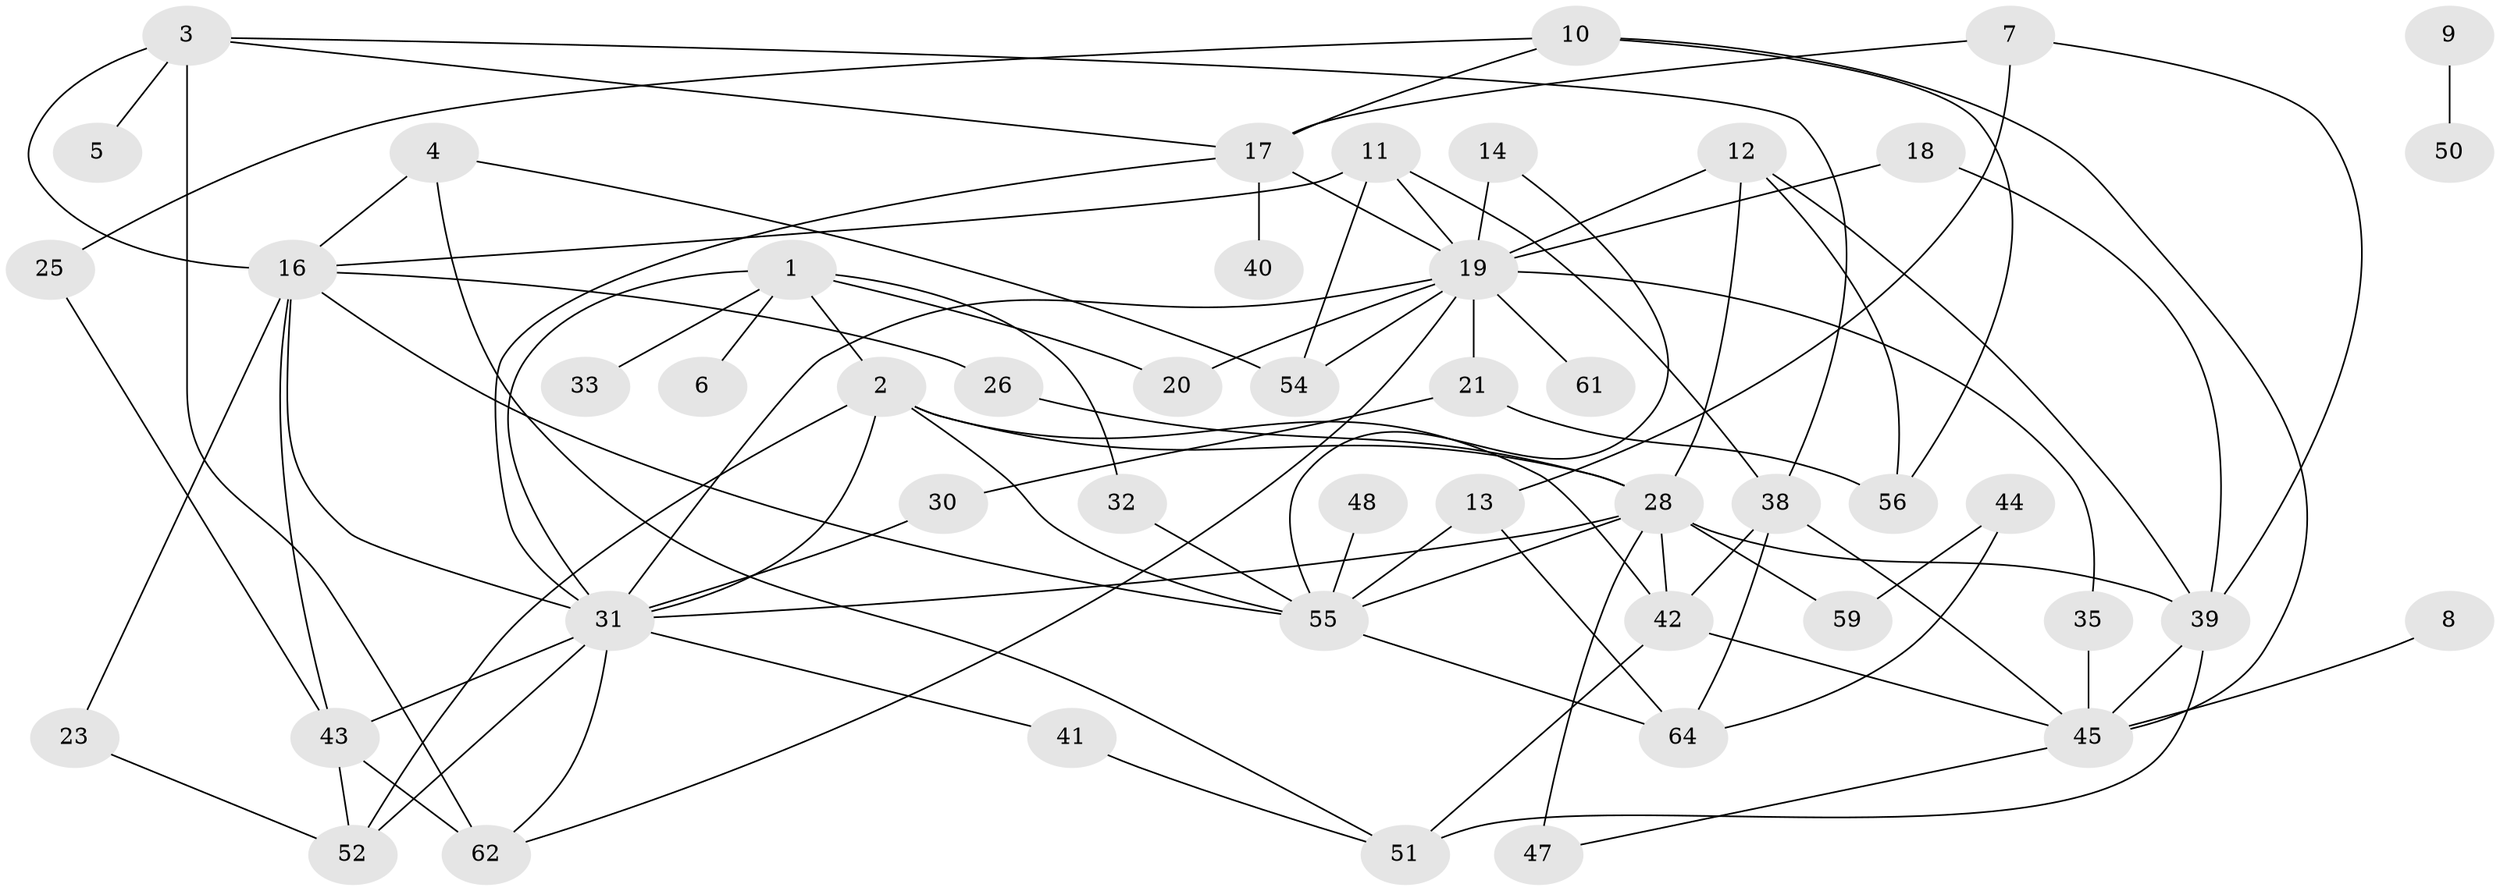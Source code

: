 // original degree distribution, {6: 0.09859154929577464, 3: 0.16901408450704225, 1: 0.16901408450704225, 4: 0.16901408450704225, 5: 0.1267605633802817, 2: 0.2535211267605634, 9: 0.014084507042253521}
// Generated by graph-tools (version 1.1) at 2025/16/03/04/25 18:16:46]
// undirected, 49 vertices, 90 edges
graph export_dot {
graph [start="1"]
  node [color=gray90,style=filled];
  1;
  2;
  3 [super="+15"];
  4 [super="+46"];
  5;
  6;
  7;
  8;
  9;
  10 [super="+29"];
  11;
  12;
  13;
  14;
  16 [super="+22"];
  17;
  18;
  19 [super="+24"];
  20;
  21 [super="+34"];
  23;
  25;
  26;
  28 [super="+60"];
  30;
  31 [super="+37"];
  32;
  33;
  35;
  38;
  39 [super="+63"];
  40;
  41;
  42;
  43 [super="+65"];
  44;
  45 [super="+49"];
  47;
  48;
  50;
  51 [super="+68"];
  52;
  54 [super="+71"];
  55 [super="+58"];
  56 [super="+66"];
  59;
  61;
  62;
  64;
  1 -- 2;
  1 -- 6;
  1 -- 20;
  1 -- 31;
  1 -- 32;
  1 -- 33;
  2 -- 31;
  2 -- 42;
  2 -- 52;
  2 -- 28;
  2 -- 55;
  3 -- 5;
  3 -- 17;
  3 -- 62;
  3 -- 38;
  3 -- 16;
  4 -- 16;
  4 -- 54;
  4 -- 51;
  7 -- 13;
  7 -- 17;
  7 -- 39;
  8 -- 45;
  9 -- 50;
  10 -- 17;
  10 -- 25;
  10 -- 45;
  10 -- 56;
  11 -- 16;
  11 -- 38;
  11 -- 54;
  11 -- 19;
  12 -- 28;
  12 -- 56;
  12 -- 19;
  12 -- 39;
  13 -- 64;
  13 -- 55;
  14 -- 19 [weight=2];
  14 -- 55;
  16 -- 31;
  16 -- 55;
  16 -- 23;
  16 -- 26;
  16 -- 43;
  17 -- 40;
  17 -- 19;
  17 -- 31;
  18 -- 39;
  18 -- 19;
  19 -- 35;
  19 -- 20;
  19 -- 21;
  19 -- 54;
  19 -- 61;
  19 -- 62;
  19 -- 31;
  21 -- 30;
  21 -- 56;
  23 -- 52;
  25 -- 43;
  26 -- 28;
  28 -- 31;
  28 -- 42;
  28 -- 47;
  28 -- 39;
  28 -- 59;
  28 -- 55;
  30 -- 31;
  31 -- 52;
  31 -- 62;
  31 -- 43;
  31 -- 41;
  32 -- 55;
  35 -- 45;
  38 -- 42;
  38 -- 64;
  38 -- 45;
  39 -- 51;
  39 -- 45;
  41 -- 51;
  42 -- 45;
  42 -- 51;
  43 -- 62 [weight=2];
  43 -- 52;
  44 -- 59;
  44 -- 64;
  45 -- 47;
  48 -- 55;
  55 -- 64;
}
